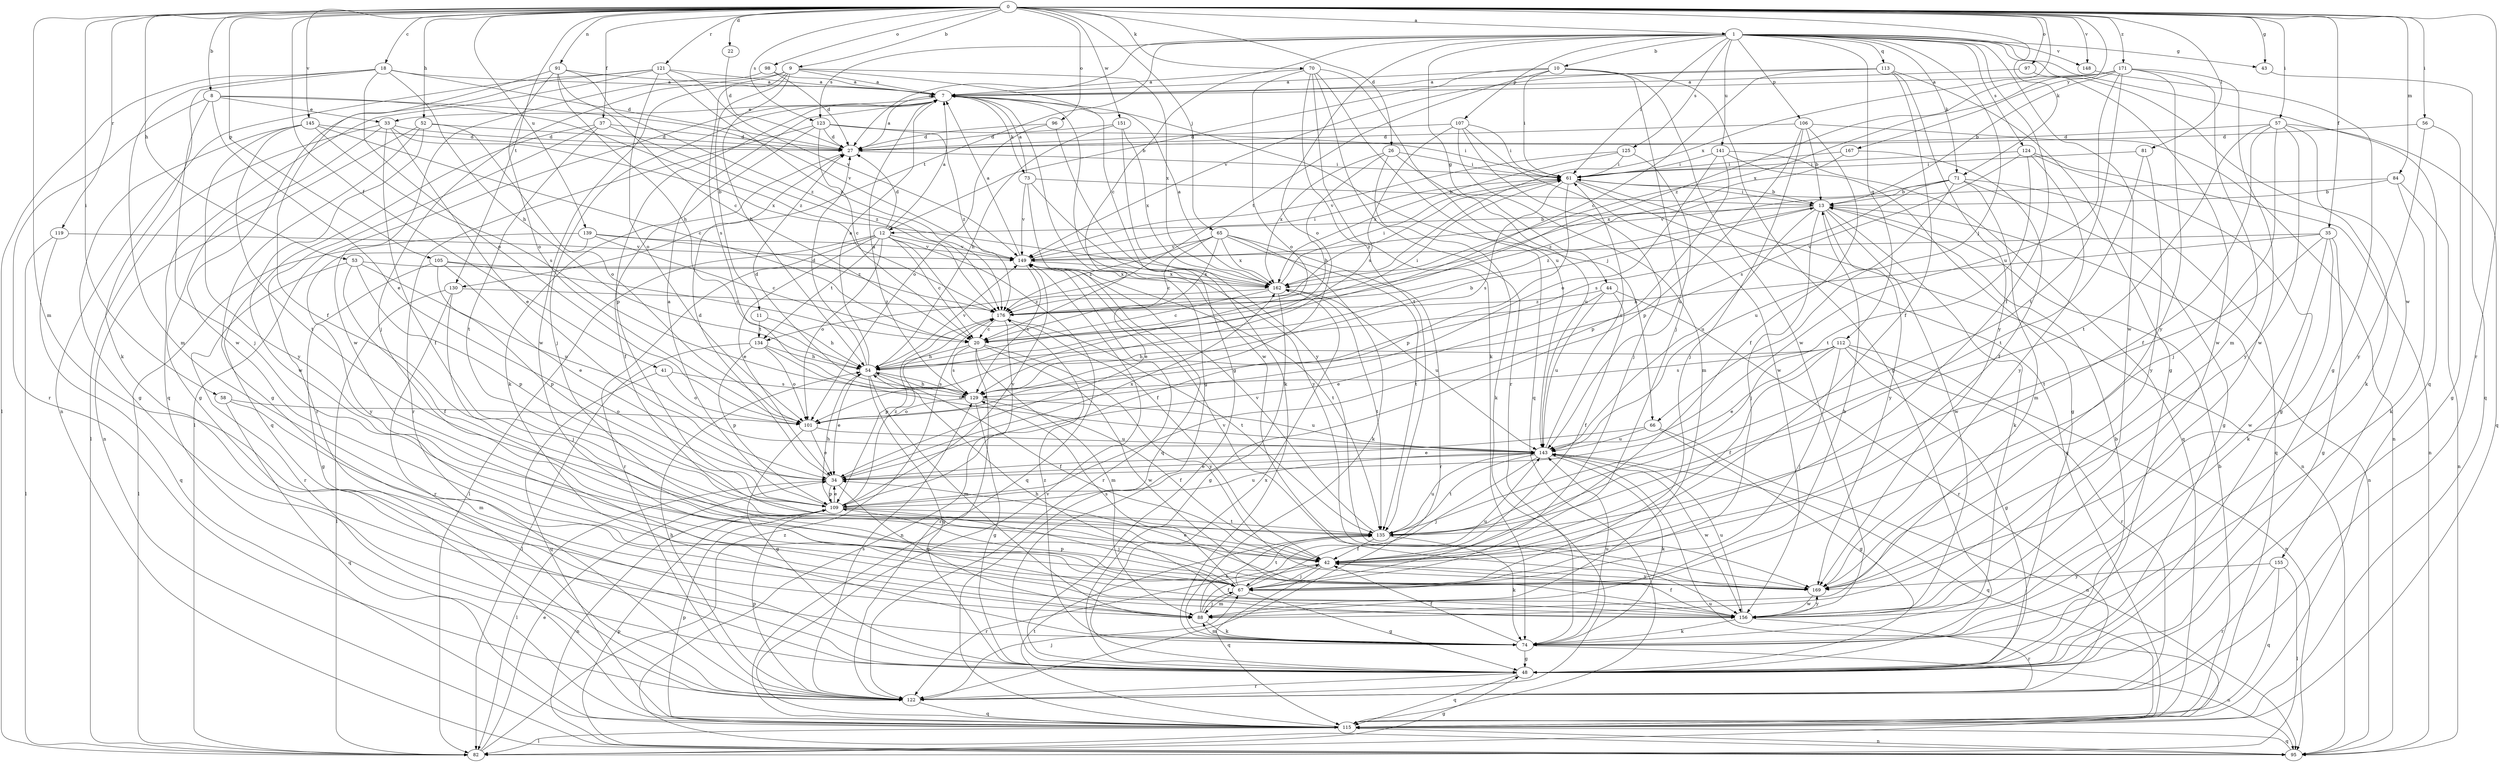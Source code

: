 strict digraph  {
0;
1;
7;
8;
9;
10;
11;
12;
13;
18;
20;
22;
26;
27;
33;
34;
35;
37;
41;
42;
43;
44;
48;
52;
53;
54;
56;
57;
58;
61;
65;
66;
67;
70;
71;
73;
74;
81;
82;
84;
88;
91;
95;
96;
97;
98;
101;
105;
106;
107;
109;
112;
113;
115;
119;
121;
122;
123;
124;
125;
129;
130;
134;
135;
139;
141;
143;
145;
148;
149;
151;
155;
156;
162;
167;
169;
171;
176;
0 -> 1  [label=a];
0 -> 8  [label=b];
0 -> 9  [label=b];
0 -> 18  [label=c];
0 -> 22  [label=d];
0 -> 26  [label=d];
0 -> 35  [label=f];
0 -> 37  [label=f];
0 -> 41  [label=f];
0 -> 43  [label=g];
0 -> 52  [label=h];
0 -> 53  [label=h];
0 -> 56  [label=i];
0 -> 57  [label=i];
0 -> 58  [label=i];
0 -> 65  [label=j];
0 -> 70  [label=k];
0 -> 71  [label=k];
0 -> 81  [label=l];
0 -> 84  [label=m];
0 -> 88  [label=m];
0 -> 91  [label=n];
0 -> 96  [label=o];
0 -> 97  [label=o];
0 -> 98  [label=o];
0 -> 105  [label=p];
0 -> 119  [label=r];
0 -> 121  [label=r];
0 -> 122  [label=r];
0 -> 123  [label=s];
0 -> 130  [label=t];
0 -> 139  [label=u];
0 -> 145  [label=v];
0 -> 148  [label=v];
0 -> 151  [label=w];
0 -> 162  [label=x];
0 -> 167  [label=y];
0 -> 171  [label=z];
1 -> 10  [label=b];
1 -> 20  [label=c];
1 -> 27  [label=d];
1 -> 42  [label=f];
1 -> 43  [label=g];
1 -> 44  [label=g];
1 -> 61  [label=i];
1 -> 66  [label=j];
1 -> 71  [label=k];
1 -> 101  [label=o];
1 -> 106  [label=p];
1 -> 107  [label=p];
1 -> 112  [label=q];
1 -> 113  [label=q];
1 -> 115  [label=q];
1 -> 123  [label=s];
1 -> 124  [label=s];
1 -> 125  [label=s];
1 -> 130  [label=t];
1 -> 141  [label=u];
1 -> 148  [label=v];
1 -> 155  [label=w];
1 -> 156  [label=w];
7 -> 33  [label=e];
7 -> 48  [label=g];
7 -> 66  [label=j];
7 -> 67  [label=j];
7 -> 73  [label=k];
7 -> 82  [label=l];
7 -> 109  [label=p];
7 -> 156  [label=w];
8 -> 33  [label=e];
8 -> 34  [label=e];
8 -> 67  [label=j];
8 -> 122  [label=r];
8 -> 149  [label=v];
8 -> 176  [label=z];
9 -> 7  [label=a];
9 -> 11  [label=b];
9 -> 48  [label=g];
9 -> 54  [label=h];
9 -> 67  [label=j];
9 -> 129  [label=s];
9 -> 156  [label=w];
9 -> 162  [label=x];
10 -> 7  [label=a];
10 -> 12  [label=b];
10 -> 48  [label=g];
10 -> 61  [label=i];
10 -> 67  [label=j];
10 -> 134  [label=t];
10 -> 156  [label=w];
11 -> 54  [label=h];
11 -> 134  [label=t];
12 -> 7  [label=a];
12 -> 20  [label=c];
12 -> 27  [label=d];
12 -> 34  [label=e];
12 -> 42  [label=f];
12 -> 82  [label=l];
12 -> 101  [label=o];
12 -> 115  [label=q];
12 -> 122  [label=r];
12 -> 134  [label=t];
12 -> 149  [label=v];
13 -> 12  [label=b];
13 -> 61  [label=i];
13 -> 67  [label=j];
13 -> 74  [label=k];
13 -> 95  [label=n];
13 -> 143  [label=u];
13 -> 156  [label=w];
13 -> 169  [label=y];
13 -> 176  [label=z];
18 -> 7  [label=a];
18 -> 27  [label=d];
18 -> 54  [label=h];
18 -> 74  [label=k];
18 -> 82  [label=l];
18 -> 88  [label=m];
18 -> 101  [label=o];
20 -> 54  [label=h];
20 -> 61  [label=i];
20 -> 88  [label=m];
20 -> 122  [label=r];
20 -> 129  [label=s];
20 -> 156  [label=w];
20 -> 169  [label=y];
22 -> 27  [label=d];
26 -> 54  [label=h];
26 -> 61  [label=i];
26 -> 74  [label=k];
26 -> 143  [label=u];
26 -> 162  [label=x];
27 -> 7  [label=a];
27 -> 42  [label=f];
27 -> 61  [label=i];
33 -> 27  [label=d];
33 -> 34  [label=e];
33 -> 42  [label=f];
33 -> 48  [label=g];
33 -> 82  [label=l];
33 -> 162  [label=x];
34 -> 27  [label=d];
34 -> 82  [label=l];
34 -> 88  [label=m];
34 -> 109  [label=p];
34 -> 162  [label=x];
35 -> 48  [label=g];
35 -> 54  [label=h];
35 -> 74  [label=k];
35 -> 135  [label=t];
35 -> 149  [label=v];
35 -> 156  [label=w];
37 -> 27  [label=d];
37 -> 115  [label=q];
37 -> 122  [label=r];
37 -> 135  [label=t];
37 -> 176  [label=z];
41 -> 101  [label=o];
41 -> 115  [label=q];
41 -> 129  [label=s];
42 -> 67  [label=j];
42 -> 115  [label=q];
42 -> 122  [label=r];
42 -> 169  [label=y];
43 -> 115  [label=q];
44 -> 34  [label=e];
44 -> 42  [label=f];
44 -> 122  [label=r];
44 -> 143  [label=u];
44 -> 176  [label=z];
48 -> 13  [label=b];
48 -> 115  [label=q];
48 -> 122  [label=r];
48 -> 162  [label=x];
52 -> 27  [label=d];
52 -> 48  [label=g];
52 -> 95  [label=n];
52 -> 101  [label=o];
52 -> 156  [label=w];
53 -> 42  [label=f];
53 -> 109  [label=p];
53 -> 122  [label=r];
53 -> 143  [label=u];
53 -> 162  [label=x];
54 -> 7  [label=a];
54 -> 13  [label=b];
54 -> 27  [label=d];
54 -> 34  [label=e];
54 -> 42  [label=f];
54 -> 48  [label=g];
54 -> 88  [label=m];
54 -> 129  [label=s];
54 -> 149  [label=v];
56 -> 27  [label=d];
56 -> 48  [label=g];
56 -> 169  [label=y];
57 -> 27  [label=d];
57 -> 42  [label=f];
57 -> 67  [label=j];
57 -> 74  [label=k];
57 -> 115  [label=q];
57 -> 135  [label=t];
57 -> 169  [label=y];
58 -> 88  [label=m];
58 -> 101  [label=o];
58 -> 115  [label=q];
61 -> 13  [label=b];
61 -> 95  [label=n];
61 -> 109  [label=p];
61 -> 115  [label=q];
61 -> 129  [label=s];
61 -> 176  [label=z];
65 -> 20  [label=c];
65 -> 34  [label=e];
65 -> 74  [label=k];
65 -> 122  [label=r];
65 -> 135  [label=t];
65 -> 149  [label=v];
65 -> 162  [label=x];
65 -> 176  [label=z];
66 -> 34  [label=e];
66 -> 48  [label=g];
66 -> 95  [label=n];
66 -> 143  [label=u];
67 -> 48  [label=g];
67 -> 88  [label=m];
67 -> 109  [label=p];
67 -> 129  [label=s];
67 -> 135  [label=t];
67 -> 143  [label=u];
70 -> 7  [label=a];
70 -> 74  [label=k];
70 -> 101  [label=o];
70 -> 115  [label=q];
70 -> 122  [label=r];
70 -> 135  [label=t];
70 -> 143  [label=u];
71 -> 13  [label=b];
71 -> 48  [label=g];
71 -> 88  [label=m];
71 -> 115  [label=q];
71 -> 129  [label=s];
71 -> 143  [label=u];
71 -> 176  [label=z];
73 -> 7  [label=a];
73 -> 13  [label=b];
73 -> 115  [label=q];
73 -> 149  [label=v];
73 -> 169  [label=y];
74 -> 42  [label=f];
74 -> 48  [label=g];
74 -> 88  [label=m];
74 -> 95  [label=n];
74 -> 143  [label=u];
74 -> 176  [label=z];
81 -> 61  [label=i];
81 -> 135  [label=t];
81 -> 169  [label=y];
82 -> 34  [label=e];
82 -> 48  [label=g];
82 -> 143  [label=u];
82 -> 176  [label=z];
84 -> 13  [label=b];
84 -> 74  [label=k];
84 -> 95  [label=n];
84 -> 149  [label=v];
88 -> 13  [label=b];
88 -> 42  [label=f];
88 -> 67  [label=j];
88 -> 74  [label=k];
88 -> 135  [label=t];
91 -> 7  [label=a];
91 -> 20  [label=c];
91 -> 42  [label=f];
91 -> 54  [label=h];
91 -> 101  [label=o];
91 -> 176  [label=z];
95 -> 109  [label=p];
95 -> 115  [label=q];
96 -> 27  [label=d];
96 -> 74  [label=k];
96 -> 101  [label=o];
97 -> 7  [label=a];
97 -> 156  [label=w];
98 -> 7  [label=a];
98 -> 27  [label=d];
98 -> 156  [label=w];
101 -> 34  [label=e];
101 -> 48  [label=g];
101 -> 143  [label=u];
105 -> 20  [label=c];
105 -> 34  [label=e];
105 -> 48  [label=g];
105 -> 109  [label=p];
105 -> 162  [label=x];
106 -> 13  [label=b];
106 -> 27  [label=d];
106 -> 42  [label=f];
106 -> 67  [label=j];
106 -> 95  [label=n];
106 -> 109  [label=p];
107 -> 27  [label=d];
107 -> 61  [label=i];
107 -> 67  [label=j];
107 -> 88  [label=m];
107 -> 129  [label=s];
107 -> 156  [label=w];
109 -> 7  [label=a];
109 -> 34  [label=e];
109 -> 54  [label=h];
109 -> 67  [label=j];
109 -> 95  [label=n];
109 -> 135  [label=t];
109 -> 143  [label=u];
109 -> 149  [label=v];
109 -> 176  [label=z];
112 -> 34  [label=e];
112 -> 42  [label=f];
112 -> 48  [label=g];
112 -> 54  [label=h];
112 -> 67  [label=j];
112 -> 95  [label=n];
112 -> 122  [label=r];
112 -> 129  [label=s];
113 -> 7  [label=a];
113 -> 20  [label=c];
113 -> 42  [label=f];
113 -> 48  [label=g];
113 -> 149  [label=v];
113 -> 169  [label=y];
115 -> 13  [label=b];
115 -> 82  [label=l];
115 -> 95  [label=n];
115 -> 109  [label=p];
115 -> 135  [label=t];
115 -> 149  [label=v];
119 -> 82  [label=l];
119 -> 115  [label=q];
119 -> 149  [label=v];
121 -> 7  [label=a];
121 -> 95  [label=n];
121 -> 101  [label=o];
121 -> 115  [label=q];
121 -> 149  [label=v];
121 -> 156  [label=w];
121 -> 176  [label=z];
122 -> 54  [label=h];
122 -> 67  [label=j];
122 -> 109  [label=p];
122 -> 115  [label=q];
122 -> 129  [label=s];
123 -> 20  [label=c];
123 -> 27  [label=d];
123 -> 61  [label=i];
123 -> 74  [label=k];
123 -> 122  [label=r];
123 -> 176  [label=z];
124 -> 48  [label=g];
124 -> 61  [label=i];
124 -> 95  [label=n];
124 -> 129  [label=s];
124 -> 135  [label=t];
124 -> 169  [label=y];
125 -> 61  [label=i];
125 -> 143  [label=u];
125 -> 149  [label=v];
125 -> 162  [label=x];
129 -> 7  [label=a];
129 -> 27  [label=d];
129 -> 42  [label=f];
129 -> 48  [label=g];
129 -> 54  [label=h];
129 -> 101  [label=o];
129 -> 143  [label=u];
130 -> 67  [label=j];
130 -> 82  [label=l];
130 -> 122  [label=r];
130 -> 176  [label=z];
134 -> 54  [label=h];
134 -> 82  [label=l];
134 -> 101  [label=o];
134 -> 109  [label=p];
134 -> 143  [label=u];
135 -> 42  [label=f];
135 -> 74  [label=k];
135 -> 143  [label=u];
135 -> 149  [label=v];
139 -> 20  [label=c];
139 -> 82  [label=l];
139 -> 149  [label=v];
139 -> 169  [label=y];
139 -> 176  [label=z];
141 -> 48  [label=g];
141 -> 61  [label=i];
141 -> 101  [label=o];
141 -> 109  [label=p];
141 -> 115  [label=q];
143 -> 34  [label=e];
143 -> 61  [label=i];
143 -> 67  [label=j];
143 -> 74  [label=k];
143 -> 115  [label=q];
143 -> 135  [label=t];
143 -> 156  [label=w];
145 -> 20  [label=c];
145 -> 27  [label=d];
145 -> 48  [label=g];
145 -> 129  [label=s];
145 -> 135  [label=t];
145 -> 169  [label=y];
148 -> 48  [label=g];
149 -> 7  [label=a];
149 -> 61  [label=i];
149 -> 122  [label=r];
149 -> 129  [label=s];
149 -> 135  [label=t];
149 -> 162  [label=x];
151 -> 27  [label=d];
151 -> 54  [label=h];
151 -> 162  [label=x];
151 -> 169  [label=y];
155 -> 82  [label=l];
155 -> 115  [label=q];
155 -> 122  [label=r];
155 -> 169  [label=y];
156 -> 42  [label=f];
156 -> 54  [label=h];
156 -> 74  [label=k];
156 -> 122  [label=r];
156 -> 143  [label=u];
156 -> 169  [label=y];
162 -> 7  [label=a];
162 -> 20  [label=c];
162 -> 48  [label=g];
162 -> 61  [label=i];
162 -> 135  [label=t];
162 -> 143  [label=u];
162 -> 176  [label=z];
167 -> 42  [label=f];
167 -> 61  [label=i];
167 -> 162  [label=x];
169 -> 34  [label=e];
169 -> 149  [label=v];
169 -> 156  [label=w];
171 -> 7  [label=a];
171 -> 13  [label=b];
171 -> 88  [label=m];
171 -> 135  [label=t];
171 -> 143  [label=u];
171 -> 156  [label=w];
171 -> 162  [label=x];
171 -> 169  [label=y];
171 -> 176  [label=z];
176 -> 20  [label=c];
176 -> 95  [label=n];
176 -> 109  [label=p];
176 -> 135  [label=t];
}
